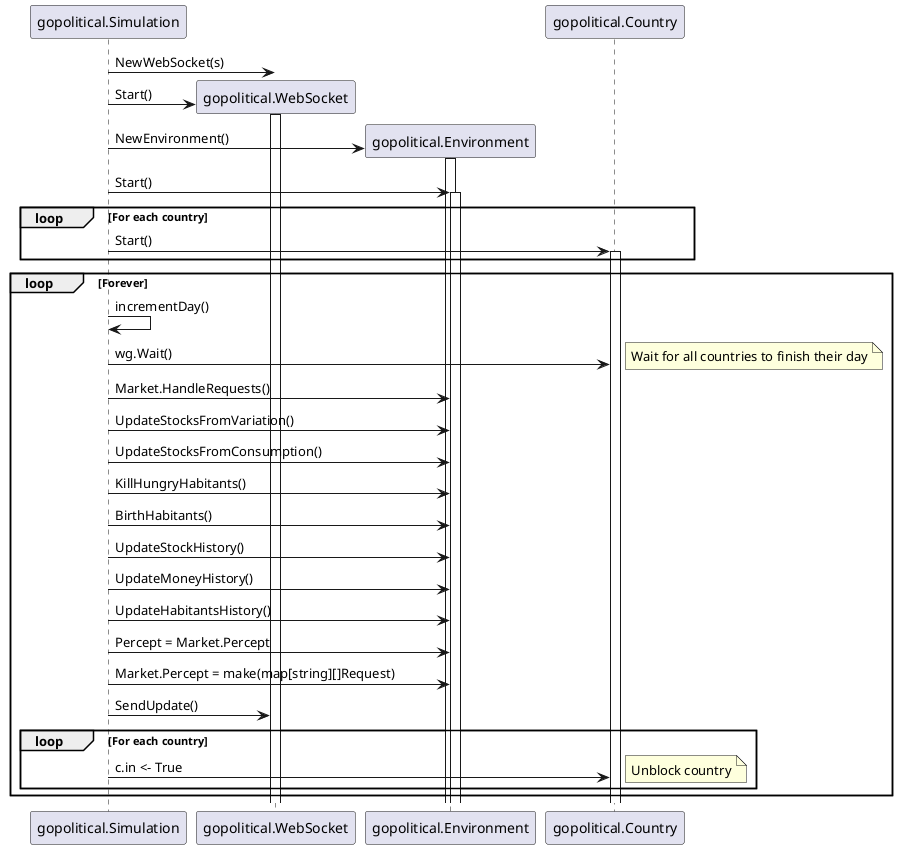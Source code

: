@startuml
!define SIMULATION gopolitical.Simulation
!define ENVIRONMENT gopolitical.Environment
!define COUNTRY gopolitical.Country
!define WEBSOCKET gopolitical.WebSocket


SIMULATION -> WEBSOCKET : NewWebSocket(s)
create WEBSOCKET
SIMULATION -> WEBSOCKET : Start()
activate WEBSOCKET
create ENVIRONMENT
SIMULATION -> ENVIRONMENT : NewEnvironment()
activate ENVIRONMENT
SIMULATION -> ENVIRONMENT : Start()
activate ENVIRONMENT

loop For each country
    SIMULATION -> COUNTRY : Start()
    activate COUNTRY
end loop

loop Forever
    SIMULATION -> SIMULATION : incrementDay()
    SIMULATION -> COUNTRY: wg.Wait()
    note right
    Wait for all countries to finish their day
    end note
    SIMULATION -> ENVIRONMENT : Market.HandleRequests()
    SIMULATION -> ENVIRONMENT : UpdateStocksFromVariation()
    SIMULATION -> ENVIRONMENT : UpdateStocksFromConsumption()
    SIMULATION -> ENVIRONMENT : KillHungryHabitants()
    SIMULATION -> ENVIRONMENT : BirthHabitants()
    SIMULATION -> ENVIRONMENT : UpdateStockHistory()
    SIMULATION -> ENVIRONMENT : UpdateMoneyHistory()
    SIMULATION -> ENVIRONMENT : UpdateHabitantsHistory()
    SIMULATION -> ENVIRONMENT : Percept = Market.Percept
    SIMULATION -> ENVIRONMENT : Market.Percept = make(map[string][]Request)
    SIMULATION -> WEBSOCKET : SendUpdate()
    loop For each country
        SIMULATION -> COUNTRY : c.in <- True
        note right
        Unblock country
        end note
    end loop
end loop

@enduml
